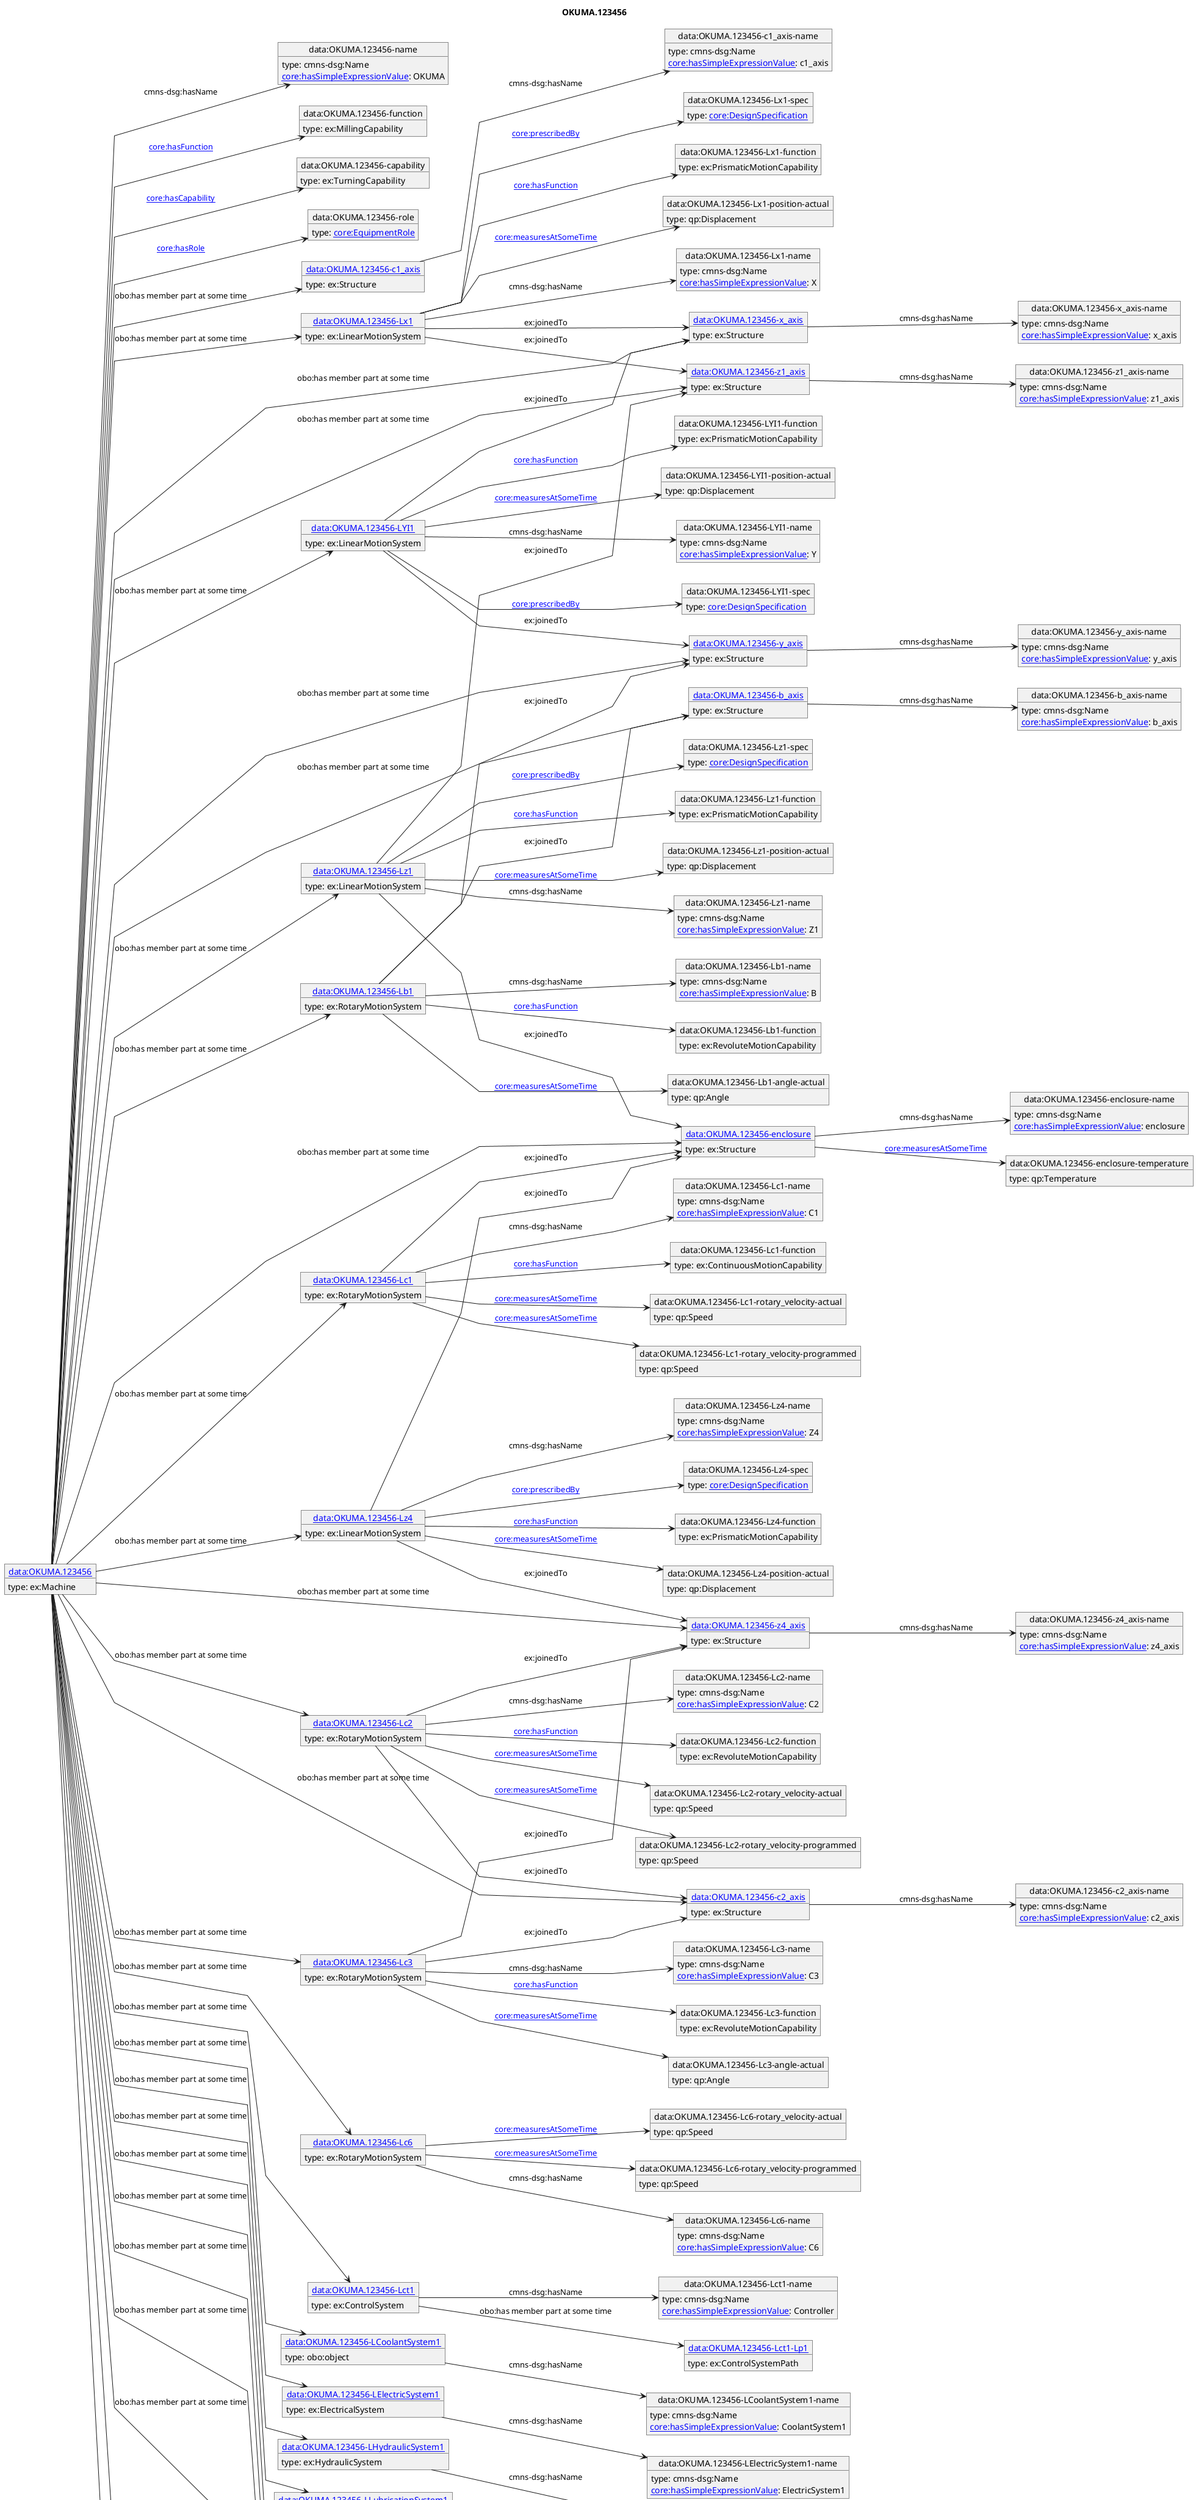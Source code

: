 @startuml
skinparam linetype polyline
left to right direction
title OKUMA.123456
object "[[./OKUMA.123456.html data:OKUMA.123456]]" as o1 {
 type: ex:Machine 
}
object "data:OKUMA.123456-name" as o2 {
 type: cmns-dsg:Name 
}
object "data:OKUMA.123456-function" as o3 {
 type: ex:MillingCapability 
}
object "data:OKUMA.123456-capability" as o4 {
 type: ex:TurningCapability 
}
object "data:OKUMA.123456-role" as o5 {
 type: [[https://spec.industrialontologies.org/ontology/core/Core/EquipmentRole core:EquipmentRole]] 
}
object "[[./OKUMA.123456-x_axis.html data:OKUMA.123456-x_axis]]" as o6 {
 type: ex:Structure 
}
object "data:OKUMA.123456-x_axis-name" as o7 {
 type: cmns-dsg:Name 
}
object "[[./OKUMA.123456-y_axis.html data:OKUMA.123456-y_axis]]" as o8 {
 type: ex:Structure 
}
object "data:OKUMA.123456-y_axis-name" as o9 {
 type: cmns-dsg:Name 
}
object "[[./OKUMA.123456-z1_axis.html data:OKUMA.123456-z1_axis]]" as o10 {
 type: ex:Structure 
}
object "data:OKUMA.123456-z1_axis-name" as o11 {
 type: cmns-dsg:Name 
}
object "[[./OKUMA.123456-z4_axis.html data:OKUMA.123456-z4_axis]]" as o12 {
 type: ex:Structure 
}
object "data:OKUMA.123456-z4_axis-name" as o13 {
 type: cmns-dsg:Name 
}
object "[[./OKUMA.123456-b_axis.html data:OKUMA.123456-b_axis]]" as o14 {
 type: ex:Structure 
}
object "data:OKUMA.123456-b_axis-name" as o15 {
 type: cmns-dsg:Name 
}
object "[[./OKUMA.123456-c1_axis.html data:OKUMA.123456-c1_axis]]" as o16 {
 type: ex:Structure 
}
object "data:OKUMA.123456-c1_axis-name" as o17 {
 type: cmns-dsg:Name 
}
object "[[./OKUMA.123456-c2_axis.html data:OKUMA.123456-c2_axis]]" as o18 {
 type: ex:Structure 
}
object "data:OKUMA.123456-c2_axis-name" as o19 {
 type: cmns-dsg:Name 
}
object "[[./OKUMA.123456-Lx1.html data:OKUMA.123456-Lx1]]" as o20 {
 type: ex:LinearMotionSystem 
}
object "data:OKUMA.123456-Lx1-name" as o21 {
 type: cmns-dsg:Name 
}
object "data:OKUMA.123456-Lx1-spec" as o22 {
 type: [[https://spec.industrialontologies.org/ontology/core/Core/DesignSpecification core:DesignSpecification]] 
}
object "data:OKUMA.123456-Lx1-function" as o23 {
 type: ex:PrismaticMotionCapability 
}
object "data:OKUMA.123456-Lx1-position-actual" as o24 {
 type: qp:Displacement 
}
object "[[./OKUMA.123456-LYI1.html data:OKUMA.123456-LYI1]]" as o25 {
 type: ex:LinearMotionSystem 
}
object "data:OKUMA.123456-LYI1-name" as o26 {
 type: cmns-dsg:Name 
}
object "data:OKUMA.123456-LYI1-spec" as o27 {
 type: [[https://spec.industrialontologies.org/ontology/core/Core/DesignSpecification core:DesignSpecification]] 
}
object "data:OKUMA.123456-LYI1-function" as o28 {
 type: ex:PrismaticMotionCapability 
}
object "data:OKUMA.123456-LYI1-position-actual" as o29 {
 type: qp:Displacement 
}
object "[[./OKUMA.123456-Lz1.html data:OKUMA.123456-Lz1]]" as o30 {
 type: ex:LinearMotionSystem 
}
object "data:OKUMA.123456-Lz1-name" as o31 {
 type: cmns-dsg:Name 
}
object "data:OKUMA.123456-Lz1-spec" as o32 {
 type: [[https://spec.industrialontologies.org/ontology/core/Core/DesignSpecification core:DesignSpecification]] 
}
object "[[./OKUMA.123456-enclosure.html data:OKUMA.123456-enclosure]]" as o33 {
 type: ex:Structure 
}
object "data:OKUMA.123456-Lz1-function" as o34 {
 type: ex:PrismaticMotionCapability 
}
object "data:OKUMA.123456-Lz1-position-actual" as o35 {
 type: qp:Displacement 
}
object "[[./OKUMA.123456-Lb1.html data:OKUMA.123456-Lb1]]" as o36 {
 type: ex:RotaryMotionSystem 
}
object "data:OKUMA.123456-Lb1-name" as o37 {
 type: cmns-dsg:Name 
}
object "data:OKUMA.123456-Lb1-function" as o38 {
 type: ex:RevoluteMotionCapability 
}
object "data:OKUMA.123456-Lb1-angle-actual" as o39 {
 type: qp:Angle 
}
object "[[./OKUMA.123456-Lc1.html data:OKUMA.123456-Lc1]]" as o40 {
 type: ex:RotaryMotionSystem 
}
object "data:OKUMA.123456-Lc1-name" as o41 {
 type: cmns-dsg:Name 
}
object "data:OKUMA.123456-Lc1-function" as o42 {
 type: ex:ContinuousMotionCapability 
}
object "data:OKUMA.123456-Lc1-rotary_velocity-actual" as o43 {
 type: qp:Speed 
}
object "data:OKUMA.123456-Lc1-rotary_velocity-programmed" as o44 {
 type: qp:Speed 
}
object "[[./OKUMA.123456-Lz4.html data:OKUMA.123456-Lz4]]" as o45 {
 type: ex:LinearMotionSystem 
}
object "data:OKUMA.123456-Lz4-name" as o46 {
 type: cmns-dsg:Name 
}
object "data:OKUMA.123456-Lz4-spec" as o47 {
 type: [[https://spec.industrialontologies.org/ontology/core/Core/DesignSpecification core:DesignSpecification]] 
}
object "data:OKUMA.123456-Lz4-function" as o48 {
 type: ex:PrismaticMotionCapability 
}
object "data:OKUMA.123456-Lz4-position-actual" as o49 {
 type: qp:Displacement 
}
object "[[./OKUMA.123456-Lc2.html data:OKUMA.123456-Lc2]]" as o50 {
 type: ex:RotaryMotionSystem 
}
object "data:OKUMA.123456-Lc2-name" as o51 {
 type: cmns-dsg:Name 
}
object "data:OKUMA.123456-Lc2-function" as o52 {
 type: ex:RevoluteMotionCapability 
}
object "data:OKUMA.123456-Lc2-rotary_velocity-actual" as o53 {
 type: qp:Speed 
}
object "data:OKUMA.123456-Lc2-rotary_velocity-programmed" as o54 {
 type: qp:Speed 
}
object "[[./OKUMA.123456-Lc3.html data:OKUMA.123456-Lc3]]" as o55 {
 type: ex:RotaryMotionSystem 
}
object "data:OKUMA.123456-Lc3-name" as o56 {
 type: cmns-dsg:Name 
}
object "data:OKUMA.123456-Lc3-function" as o57 {
 type: ex:RevoluteMotionCapability 
}
object "data:OKUMA.123456-Lc3-angle-actual" as o58 {
 type: qp:Angle 
}
object "[[./OKUMA.123456-Lc6.html data:OKUMA.123456-Lc6]]" as o59 {
 type: ex:RotaryMotionSystem 
}
object "data:OKUMA.123456-Lc6-name" as o60 {
 type: cmns-dsg:Name 
}
object "data:OKUMA.123456-Lc6-rotary_velocity-actual" as o61 {
 type: qp:Speed 
}
object "data:OKUMA.123456-Lc6-rotary_velocity-programmed" as o62 {
 type: qp:Speed 
}
object "[[./OKUMA.123456-Lct1.html data:OKUMA.123456-Lct1]]" as o63 {
 type: ex:ControlSystem 
}
object "data:OKUMA.123456-Lct1-name" as o64 {
 type: cmns-dsg:Name 
}
object "[[./OKUMA.123456-Lct1-Lp1.html data:OKUMA.123456-Lct1-Lp1]]" as o65 {
 type: ex:ControlSystemPath 
}
object "[[./OKUMA.123456-LCoolantSystem1.html data:OKUMA.123456-LCoolantSystem1]]" as o66 {
 type: obo:object 
}
object "data:OKUMA.123456-LCoolantSystem1-name" as o67 {
 type: cmns-dsg:Name 
}
object "[[./OKUMA.123456-LElectricSystem1.html data:OKUMA.123456-LElectricSystem1]]" as o68 {
 type: ex:ElectricalSystem 
}
object "data:OKUMA.123456-LElectricSystem1-name" as o69 {
 type: cmns-dsg:Name 
}
object "[[./OKUMA.123456-LHydraulicSystem1.html data:OKUMA.123456-LHydraulicSystem1]]" as o70 {
 type: ex:HydraulicSystem 
}
object "data:OKUMA.123456-LHydraulicSystem1-name" as o71 {
 type: cmns-dsg:Name 
}
object "[[./OKUMA.123456-LLubricationSystem1.html data:OKUMA.123456-LLubricationSystem1]]" as o72 {
 type: ex:LubricationSystem 
}
object "data:OKUMA.123456-LLubricationSystem1-name" as o73 {
 type: cmns-dsg:Name 
}
object "[[./OKUMA.123456-LPneumaticSystem1.html data:OKUMA.123456-LPneumaticSystem1]]" as o74 {
 type: ex:PneumaticSystem 
}
object "data:OKUMA.123456-LPneumaticSystem1-name" as o75 {
 type: cmns-dsg:Name 
}
object "[[./OKUMA.123456-LLoaderSystem1.html data:OKUMA.123456-LLoaderSystem1]]" as o76 {
 type: obo:object 
}
object "data:OKUMA.123456-LLoaderSystem1-name" as o77 {
 type: cmns-dsg:Name 
}
object "[[./OKUMA.123456-LWasteDisposalSystem1.html data:OKUMA.123456-LWasteDisposalSystem1]]" as o78 {
 type: obo:object 
}
object "data:OKUMA.123456-LWasteDisposalSystem1-name" as o79 {
 type: cmns-dsg:Name 
}
object "[[./OKUMA.123456-LToolingDeliverySystem1.html data:OKUMA.123456-LToolingDeliverySystem1]]" as o80 {
 type: obo:object 
}
object "data:OKUMA.123456-LToolingDeliverySystem1-name" as o81 {
 type: cmns-dsg:Name 
}
object "[[./OKUMA.123456-LBarFeederSystem1.html data:OKUMA.123456-LBarFeederSystem1]]" as o82 {
 type: obo:object 
}
object "data:OKUMA.123456-LBarFeederSystem1-name" as o83 {
 type: cmns-dsg:Name 
}
object "[[./OKUMA.123456-personnel.html data:OKUMA.123456-personnel]]" as o84 {
 type: [[https://spec.industrialontologies.org/ontology/core/Core/Person core:Person]] 
}
object "data:OKUMA.123456-personnel-name" as o85 {
 type: cmns-dsg:Name 
}
object "data:OKUMA.123456-enclosure-name" as o86 {
 type: cmns-dsg:Name 
}
object "data:OKUMA.123456-enclosure-temperature" as o87 {
 type: qp:Temperature 
}
o1 --> o2 : cmns-dsg:hasName
o2 : [[https://spec.industrialontologies.org/ontology/core/Core/hasSimpleExpressionValue core:hasSimpleExpressionValue]]: OKUMA
o1 --> o3 : [[https://spec.industrialontologies.org/ontology/core/Core/hasFunction core:hasFunction]]
o1 --> o4 : [[https://spec.industrialontologies.org/ontology/core/Core/hasCapability core:hasCapability]]
o1 --> o5 : [[https://spec.industrialontologies.org/ontology/core/Core/hasRole core:hasRole]]
o1 --> o6 : obo:has member part at some time
o6 --> o7 : cmns-dsg:hasName
o7 : [[https://spec.industrialontologies.org/ontology/core/Core/hasSimpleExpressionValue core:hasSimpleExpressionValue]]: x_axis
o1 --> o8 : obo:has member part at some time
o8 --> o9 : cmns-dsg:hasName
o9 : [[https://spec.industrialontologies.org/ontology/core/Core/hasSimpleExpressionValue core:hasSimpleExpressionValue]]: y_axis
o1 --> o10 : obo:has member part at some time
o10 --> o11 : cmns-dsg:hasName
o11 : [[https://spec.industrialontologies.org/ontology/core/Core/hasSimpleExpressionValue core:hasSimpleExpressionValue]]: z1_axis
o1 --> o12 : obo:has member part at some time
o12 --> o13 : cmns-dsg:hasName
o13 : [[https://spec.industrialontologies.org/ontology/core/Core/hasSimpleExpressionValue core:hasSimpleExpressionValue]]: z4_axis
o1 --> o14 : obo:has member part at some time
o14 --> o15 : cmns-dsg:hasName
o15 : [[https://spec.industrialontologies.org/ontology/core/Core/hasSimpleExpressionValue core:hasSimpleExpressionValue]]: b_axis
o1 --> o16 : obo:has member part at some time
o16 --> o17 : cmns-dsg:hasName
o17 : [[https://spec.industrialontologies.org/ontology/core/Core/hasSimpleExpressionValue core:hasSimpleExpressionValue]]: c1_axis
o1 --> o18 : obo:has member part at some time
o18 --> o19 : cmns-dsg:hasName
o19 : [[https://spec.industrialontologies.org/ontology/core/Core/hasSimpleExpressionValue core:hasSimpleExpressionValue]]: c2_axis
o1 --> o20 : obo:has member part at some time
o20 --> o21 : cmns-dsg:hasName
o21 : [[https://spec.industrialontologies.org/ontology/core/Core/hasSimpleExpressionValue core:hasSimpleExpressionValue]]: X
o20 --> o22 : [[https://spec.industrialontologies.org/ontology/core/Core/prescribedBy core:prescribedBy]]
o20 --> o10 : ex:joinedTo
o20 --> o6 : ex:joinedTo
o20 --> o23 : [[https://spec.industrialontologies.org/ontology/core/Core/hasFunction core:hasFunction]]
o20 --> o24 : [[https://spec.industrialontologies.org/ontology/core/Core/measuresAtSomeTime core:measuresAtSomeTime]]
o1 --> o25 : obo:has member part at some time
o25 --> o26 : cmns-dsg:hasName
o26 : [[https://spec.industrialontologies.org/ontology/core/Core/hasSimpleExpressionValue core:hasSimpleExpressionValue]]: Y
o25 --> o27 : [[https://spec.industrialontologies.org/ontology/core/Core/prescribedBy core:prescribedBy]]
o25 --> o6 : ex:joinedTo
o25 --> o8 : ex:joinedTo
o25 --> o28 : [[https://spec.industrialontologies.org/ontology/core/Core/hasFunction core:hasFunction]]
o25 --> o29 : [[https://spec.industrialontologies.org/ontology/core/Core/measuresAtSomeTime core:measuresAtSomeTime]]
o1 --> o30 : obo:has member part at some time
o30 --> o31 : cmns-dsg:hasName
o31 : [[https://spec.industrialontologies.org/ontology/core/Core/hasSimpleExpressionValue core:hasSimpleExpressionValue]]: Z1
o30 --> o32 : [[https://spec.industrialontologies.org/ontology/core/Core/prescribedBy core:prescribedBy]]
o30 --> o33 : ex:joinedTo
o30 --> o10 : ex:joinedTo
o30 --> o34 : [[https://spec.industrialontologies.org/ontology/core/Core/hasFunction core:hasFunction]]
o30 --> o35 : [[https://spec.industrialontologies.org/ontology/core/Core/measuresAtSomeTime core:measuresAtSomeTime]]
o1 --> o36 : obo:has member part at some time
o36 --> o37 : cmns-dsg:hasName
o37 : [[https://spec.industrialontologies.org/ontology/core/Core/hasSimpleExpressionValue core:hasSimpleExpressionValue]]: B
o36 --> o8 : ex:joinedTo
o36 --> o14 : ex:joinedTo
o36 --> o38 : [[https://spec.industrialontologies.org/ontology/core/Core/hasFunction core:hasFunction]]
o36 --> o39 : [[https://spec.industrialontologies.org/ontology/core/Core/measuresAtSomeTime core:measuresAtSomeTime]]
o1 --> o40 : obo:has member part at some time
o40 --> o41 : cmns-dsg:hasName
o41 : [[https://spec.industrialontologies.org/ontology/core/Core/hasSimpleExpressionValue core:hasSimpleExpressionValue]]: C1
o40 --> o33 : ex:joinedTo
o40 --> o42 : [[https://spec.industrialontologies.org/ontology/core/Core/hasFunction core:hasFunction]]
o40 --> o43 : [[https://spec.industrialontologies.org/ontology/core/Core/measuresAtSomeTime core:measuresAtSomeTime]]
o40 --> o44 : [[https://spec.industrialontologies.org/ontology/core/Core/measuresAtSomeTime core:measuresAtSomeTime]]
o1 --> o45 : obo:has member part at some time
o45 --> o46 : cmns-dsg:hasName
o46 : [[https://spec.industrialontologies.org/ontology/core/Core/hasSimpleExpressionValue core:hasSimpleExpressionValue]]: Z4
o45 --> o47 : [[https://spec.industrialontologies.org/ontology/core/Core/prescribedBy core:prescribedBy]]
o45 --> o33 : ex:joinedTo
o45 --> o12 : ex:joinedTo
o45 --> o48 : [[https://spec.industrialontologies.org/ontology/core/Core/hasFunction core:hasFunction]]
o45 --> o49 : [[https://spec.industrialontologies.org/ontology/core/Core/measuresAtSomeTime core:measuresAtSomeTime]]
o1 --> o50 : obo:has member part at some time
o50 --> o51 : cmns-dsg:hasName
o51 : [[https://spec.industrialontologies.org/ontology/core/Core/hasSimpleExpressionValue core:hasSimpleExpressionValue]]: C2
o50 --> o12 : ex:joinedTo
o50 --> o18 : ex:joinedTo
o50 --> o52 : [[https://spec.industrialontologies.org/ontology/core/Core/hasFunction core:hasFunction]]
o50 --> o53 : [[https://spec.industrialontologies.org/ontology/core/Core/measuresAtSomeTime core:measuresAtSomeTime]]
o50 --> o54 : [[https://spec.industrialontologies.org/ontology/core/Core/measuresAtSomeTime core:measuresAtSomeTime]]
o1 --> o55 : obo:has member part at some time
o55 --> o56 : cmns-dsg:hasName
o56 : [[https://spec.industrialontologies.org/ontology/core/Core/hasSimpleExpressionValue core:hasSimpleExpressionValue]]: C3
o55 --> o12 : ex:joinedTo
o55 --> o18 : ex:joinedTo
o55 --> o57 : [[https://spec.industrialontologies.org/ontology/core/Core/hasFunction core:hasFunction]]
o55 --> o58 : [[https://spec.industrialontologies.org/ontology/core/Core/measuresAtSomeTime core:measuresAtSomeTime]]
o1 --> o59 : obo:has member part at some time
o59 --> o60 : cmns-dsg:hasName
o60 : [[https://spec.industrialontologies.org/ontology/core/Core/hasSimpleExpressionValue core:hasSimpleExpressionValue]]: C6
o59 --> o61 : [[https://spec.industrialontologies.org/ontology/core/Core/measuresAtSomeTime core:measuresAtSomeTime]]
o59 --> o62 : [[https://spec.industrialontologies.org/ontology/core/Core/measuresAtSomeTime core:measuresAtSomeTime]]
o1 --> o63 : obo:has member part at some time
o63 --> o64 : cmns-dsg:hasName
o64 : [[https://spec.industrialontologies.org/ontology/core/Core/hasSimpleExpressionValue core:hasSimpleExpressionValue]]: Controller
o63 --> o65 : obo:has member part at some time
o1 --> o66 : obo:has member part at some time
o66 --> o67 : cmns-dsg:hasName
o67 : [[https://spec.industrialontologies.org/ontology/core/Core/hasSimpleExpressionValue core:hasSimpleExpressionValue]]: CoolantSystem1
o1 --> o68 : obo:has member part at some time
o68 --> o69 : cmns-dsg:hasName
o69 : [[https://spec.industrialontologies.org/ontology/core/Core/hasSimpleExpressionValue core:hasSimpleExpressionValue]]: ElectricSystem1
o1 --> o70 : obo:has member part at some time
o70 --> o71 : cmns-dsg:hasName
o71 : [[https://spec.industrialontologies.org/ontology/core/Core/hasSimpleExpressionValue core:hasSimpleExpressionValue]]: HydraulicSystem1
o1 --> o72 : obo:has member part at some time
o72 --> o73 : cmns-dsg:hasName
o73 : [[https://spec.industrialontologies.org/ontology/core/Core/hasSimpleExpressionValue core:hasSimpleExpressionValue]]: LubricationSystem1
o1 --> o74 : obo:has member part at some time
o74 --> o75 : cmns-dsg:hasName
o75 : [[https://spec.industrialontologies.org/ontology/core/Core/hasSimpleExpressionValue core:hasSimpleExpressionValue]]: PneumaticSystem1
o1 --> o76 : obo:has member part at some time
o76 --> o77 : cmns-dsg:hasName
o77 : [[https://spec.industrialontologies.org/ontology/core/Core/hasSimpleExpressionValue core:hasSimpleExpressionValue]]: LoaderSystem1
o1 --> o78 : obo:has member part at some time
o78 --> o79 : cmns-dsg:hasName
o79 : [[https://spec.industrialontologies.org/ontology/core/Core/hasSimpleExpressionValue core:hasSimpleExpressionValue]]: WasteDisposalSystem1
o1 --> o80 : obo:has member part at some time
o80 --> o81 : cmns-dsg:hasName
o81 : [[https://spec.industrialontologies.org/ontology/core/Core/hasSimpleExpressionValue core:hasSimpleExpressionValue]]: ToolingDeliverySystem1
o1 --> o82 : obo:has member part at some time
o82 --> o83 : cmns-dsg:hasName
o83 : [[https://spec.industrialontologies.org/ontology/core/Core/hasSimpleExpressionValue core:hasSimpleExpressionValue]]: BarFeederSystem1
o1 --> o84 : obo:has member part at some time
o84 --> o85 : cmns-dsg:hasName
o85 : [[https://spec.industrialontologies.org/ontology/core/Core/hasSimpleExpressionValue core:hasSimpleExpressionValue]]: personnel
o1 --> o33 : obo:has member part at some time
o33 --> o86 : cmns-dsg:hasName
o86 : [[https://spec.industrialontologies.org/ontology/core/Core/hasSimpleExpressionValue core:hasSimpleExpressionValue]]: enclosure
o33 --> o87 : [[https://spec.industrialontologies.org/ontology/core/Core/measuresAtSomeTime core:measuresAtSomeTime]]
@enduml
